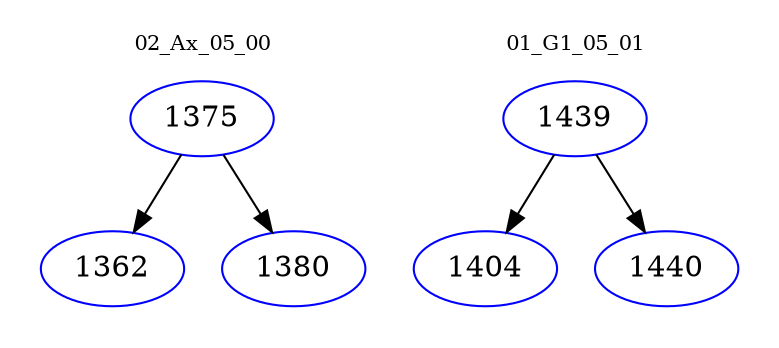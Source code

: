 digraph{
subgraph cluster_0 {
color = white
label = "02_Ax_05_00";
fontsize=10;
T0_1375 [label="1375", color="blue"]
T0_1375 -> T0_1362 [color="black"]
T0_1362 [label="1362", color="blue"]
T0_1375 -> T0_1380 [color="black"]
T0_1380 [label="1380", color="blue"]
}
subgraph cluster_1 {
color = white
label = "01_G1_05_01";
fontsize=10;
T1_1439 [label="1439", color="blue"]
T1_1439 -> T1_1404 [color="black"]
T1_1404 [label="1404", color="blue"]
T1_1439 -> T1_1440 [color="black"]
T1_1440 [label="1440", color="blue"]
}
}

